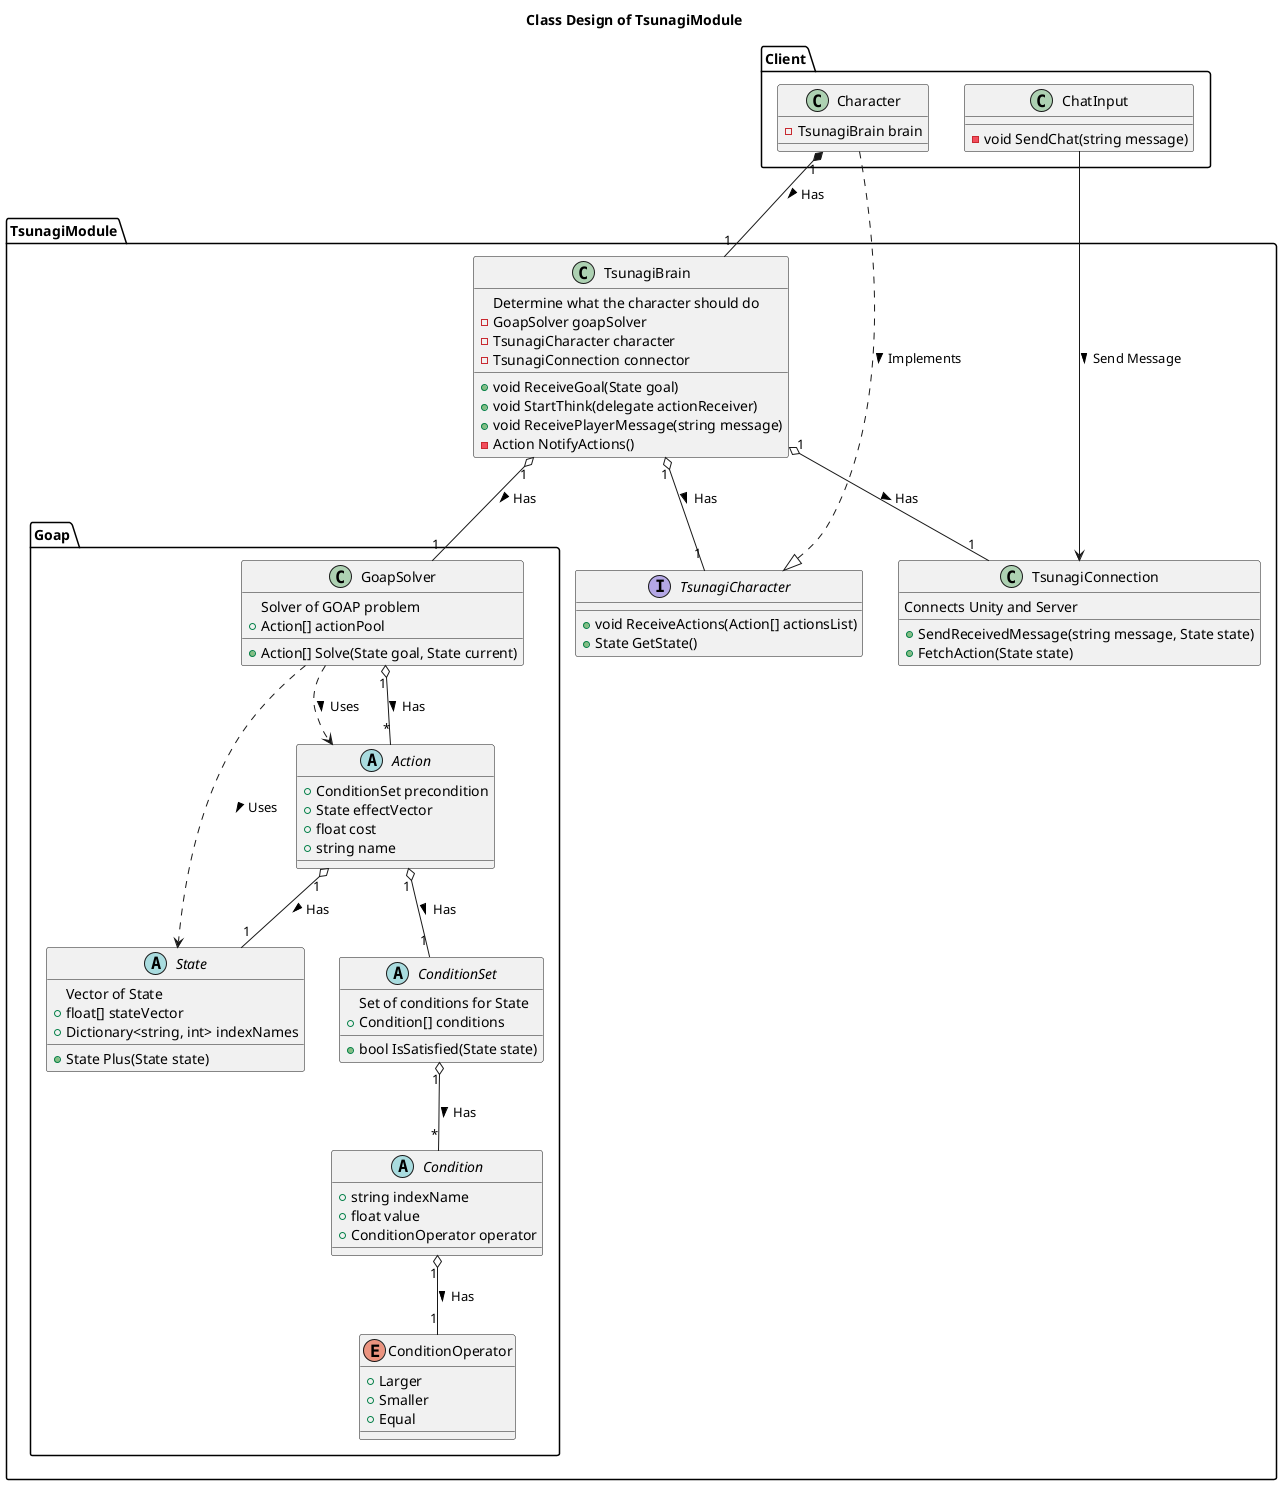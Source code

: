 @startuml
title Class Design of TsunagiModule

package TsunagiModule {
  package Goap{
    class GoapSolver {
      Solver of GOAP problem
      +Action[] Solve(State goal, State current)
      +Action[] actionPool
    }
    GoapSolver ..> State : Uses >
    GoapSolver ..> Action : Uses >
    GoapSolver "1" o-- "*" Action : Has >

    abstract State{
      Vector of State
      +State Plus(State state)
      +float[] stateVector
      +Dictionary<string, int> indexNames
    }

    abstract Action {
      +ConditionSet precondition
      +State effectVector
      +float cost
      +string name
    }
    Action "1" o-- "1" State : Has >
    Action "1" o-- "1" ConditionSet : Has >

    abstract ConditionSet{
      Set of conditions for State
      +bool IsSatisfied(State state)
      +Condition[] conditions
    }
    ConditionSet "1" o-- "*" Condition : Has >

    abstract Condition{
      +string indexName
      +float value
      +ConditionOperator operator
    }
    Condition "1" o-- "1" ConditionOperator : Has >

    enum ConditionOperator {
      +Larger
      +Smaller
      +Equal
    }
  }

  class TsunagiBrain {
    Determine what the character should do
    +void ReceiveGoal(State goal)
    +void StartThink(delegate actionReceiver)
    +void ReceivePlayerMessage(string message)
    -Action NotifyActions()
    -GoapSolver goapSolver
    -TsunagiCharacter character
    -TsunagiConnection connector
  }
  TsunagiBrain "1" o-- "1" GoapSolver : Has >
  TsunagiBrain "1" o-- "1" TsunagiConnection : Has >
  TsunagiBrain "1" o-- "1" TsunagiCharacter : Has >
  
  class TsunagiConnection {
    Connects Unity and Server
    +SendReceivedMessage(string message, State state)
    +FetchAction(State state)
  }

  interface TsunagiCharacter {
    +void ReceiveActions(Action[] actionsList)
    +State GetState()
  }
}

package Client{
  class Character {
    -TsunagiBrain brain
  }
  Character ..|> TsunagiCharacter : Implements >
  Character "1" *-- "1" TsunagiBrain : Has >

  class ChatInput {
    -void SendChat(string message)
  }
  ChatInput --> TsunagiConnection : Send Message >
}

@enduml